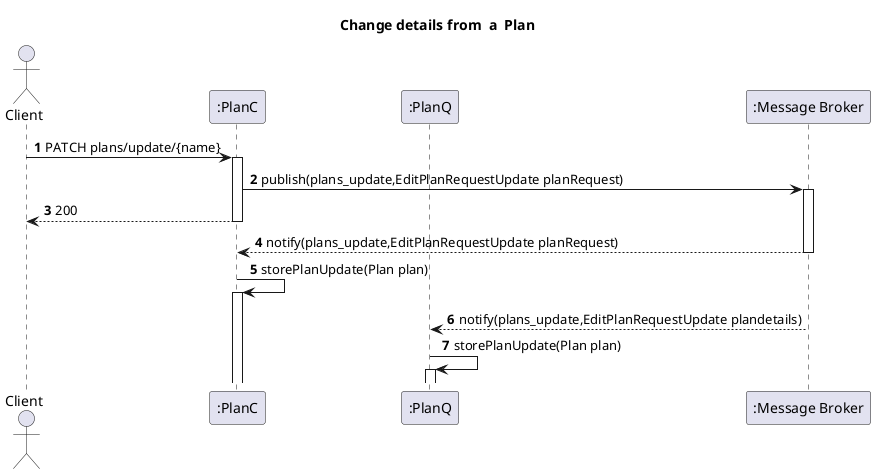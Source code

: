@startuml
'https://plantuml.com/sequence-diagram
autoactivate on
autonumber
title  Change details from  a  Plan

autonumber

actor "Client" as Ac
participant ":PlanC" as Auth
participant ":PlanQ" as Serv

participant ":Message Broker" as Broker

Ac->Auth:PATCH plans/update/{name}
Auth->Broker: publish(plans_update,EditPlanRequestUpdate planRequest)

Auth-->Ac:200


Broker-->Auth:notify(plans_update,EditPlanRequestUpdate planRequest)
Auth->Auth:storePlanUpdate(Plan plan)

Broker-->Serv:notify(plans_update,EditPlanRequestUpdate plandetails)
Serv->Serv:storePlanUpdate(Plan plan)
@enduml
